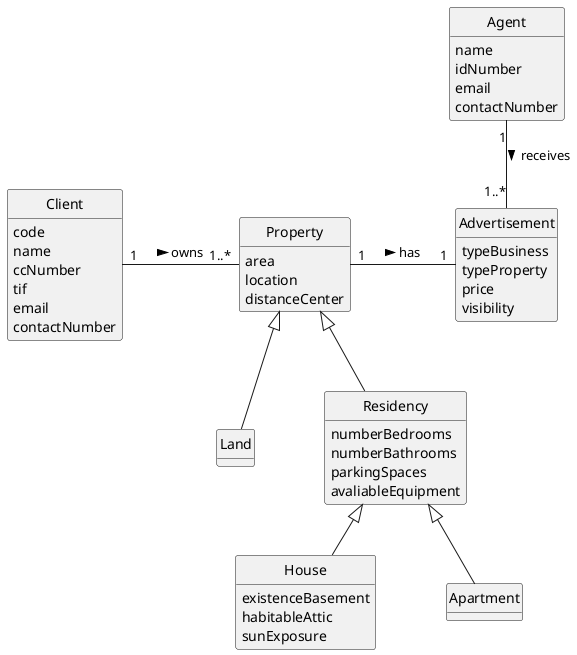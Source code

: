 @startuml
'https://plantuml.com/class-diagram

hide circle
skinparam ClassAttributeIconSize 0
hide methods
skinparam ranksep 50
skinparam nodesep 70

class Client{
    code
    name
    ccNumber
    tif
    email
    contactNumber
}
class Property{
    area
    location
    distanceCenter
}
class Land

class Residency{
    numberBedrooms
    numberBathrooms
    parkingSpaces
    avaliableEquipment
}
class House{
    existenceBasement
    habitableAttic
    sunExposure
}
class Apartment

class Advertisement {
    typeBusiness
    typeProperty
    price
    visibility
}

class Agent {
  name
  idNumber
  email
  contactNumber
}

Client "1" - "1..*" Property : owns >
Property <|-- Land
Property <|-- Residency
Residency <|-- House
Residency <|-- Apartment
Property "1" - "1" Advertisement : has >
Agent "1" -- "1..*" Advertisement : receives >

@enduml